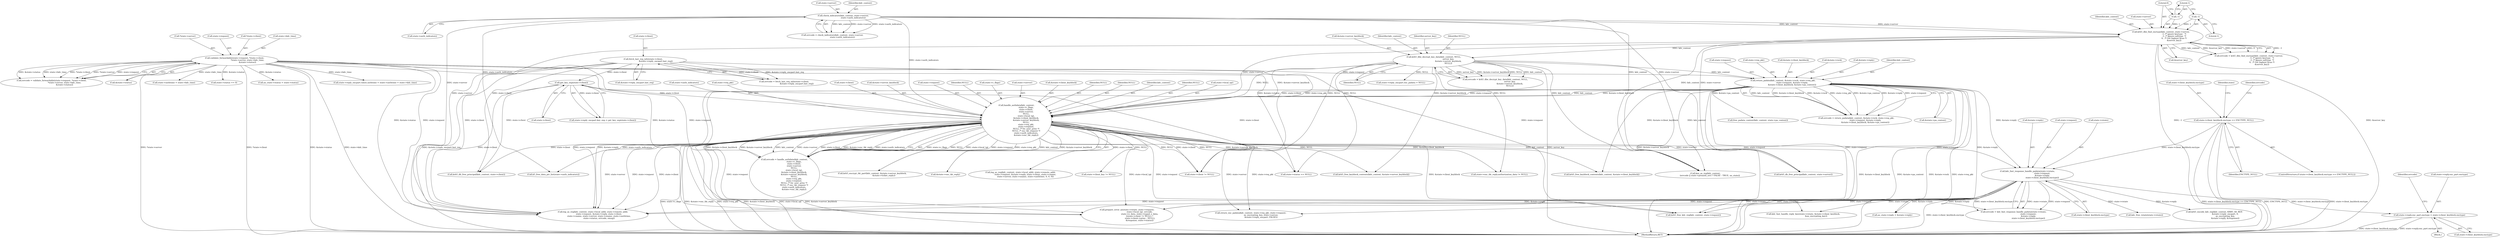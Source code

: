digraph "0_krb5_ffb35baac6981f9e8914f8f3bffd37f284b85970@pointer" {
"1000599" [label="(Call,state->reply.enc_part.enctype = state->client_keyblock.enctype)"];
"1000574" [label="(Call,kdc_fast_response_handle_padata(state->rstate,\n                                              state->request,\n                                              &state->reply,\n                                              state->client_keyblock.enctype))"];
"1000466" [label="(Call,handle_authdata(kdc_context,\n                              state->c_flags,\n                              state->client,\n                              state->server,\n                              NULL,\n                              state->local_tgt,\n                              &state->client_keyblock,\n                              &state->server_keyblock,\n                              NULL,\n                              state->req_pkt,\n                              state->request,\n                              NULL, /* for_user_princ */\n                              NULL, /* enc_tkt_request */\n                              state->auth_indicators,\n                              &state->enc_tkt_reply))"];
"1000413" [label="(Call,return_padata(kdc_context, &state->rock, state->req_pkt,\n                            state->request, &state->reply,\n                            &state->client_keyblock, &state->pa_context))"];
"1000250" [label="(Call,krb5_dbe_decrypt_key_data(kdc_context, NULL,\n                                             server_key,\n                                             &state->server_keyblock,\n                                             NULL))"];
"1000228" [label="(Call,krb5_dbe_find_enctype(kdc_context, state->server,\n                                         -1, /* ignore keytype   */\n                                         -1, /* Ignore salttype  */\n                                         0,  /* Get highest kvno */\n                                         &server_key))"];
"1000198" [label="(Call,check_indicators(kdc_context, state->server,\n                               state->auth_indicators))"];
"1000233" [label="(Call,-1)"];
"1000235" [label="(Call,-1)"];
"1000172" [label="(Call,validate_forwardable(state->request, *state->client,\n                                        *state->server, state->kdc_time,\n                                        &state->status))"];
"1000341" [label="(Call,get_key_exp(state->client))"];
"1000307" [label="(Call,fetch_last_req_info(state->client,\n                                       &state->reply_encpart.last_req))"];
"1000447" [label="(Call,state->client_keyblock.enctype == ENCTYPE_NULL)"];
"1000501" [label="(Call,&state->enc_tkt_reply)"];
"1000422" [label="(Call,state->request)"];
"1000478" [label="(Call,state->local_tgt)"];
"1001147" [label="(Call,krb5_free_kdc_req(kdc_context, state->request))"];
"1000378" [label="(Call,state->reply_encpart.times.authtime = state->authtime = state->kdc_time)"];
"1000250" [label="(Call,krb5_dbe_decrypt_key_data(kdc_context, NULL,\n                                             server_key,\n                                             &state->server_keyblock,\n                                             NULL))"];
"1000448" [label="(Call,state->client_keyblock.enctype)"];
"1000498" [label="(Call,state->auth_indicators)"];
"1000199" [label="(Identifier,kdc_context)"];
"1000176" [label="(Call,*state->client)"];
"1000490" [label="(Call,state->req_pkt)"];
"1001152" [label="(Call,k5_free_data_ptr_list(state->auth_indicators))"];
"1000830" [label="(Call,free_padata_context(kdc_context, state->pa_context))"];
"1000229" [label="(Identifier,kdc_context)"];
"1000750" [label="(Call,log_as_req(kdc_context, state->local_addr, state->remote_addr,\n               state->request, &state->reply, state->client, state->cname,\n               state->server, state->sname, state->authtime, 0, 0, 0))"];
"1000254" [label="(Call,&state->server_keyblock)"];
"1000196" [label="(Call,errcode = check_indicators(kdc_context, state->server,\n                               state->auth_indicators))"];
"1000471" [label="(Call,state->client)"];
"1000230" [label="(Call,state->server)"];
"1000419" [label="(Call,state->req_pkt)"];
"1000614" [label="(Call,kdc_fast_handle_reply_key(state->rstate, &state->client_keyblock,\n                                        &as_encrypting_key))"];
"1000677" [label="(Call,krb5_encode_kdc_rep(kdc_context, KRB5_AS_REP,\n                                  &state->reply_encpart, 0,\n                                  as_encrypting_key,\n                                  &state->reply, &response))"];
"1000172" [label="(Call,validate_forwardable(state->request, *state->client,\n                                        *state->server, state->kdc_time,\n                                        &state->status))"];
"1000485" [label="(Call,&state->server_keyblock)"];
"1000817" [label="(Call,kau_as_req(kdc_context,\n              (errcode || state->preauth_err) ? FALSE : TRUE, au_state))"];
"1000228" [label="(Call,krb5_dbe_find_enctype(kdc_context, state->server,\n                                         -1, /* ignore keytype   */\n                                         -1, /* Ignore salttype  */\n                                         0,  /* Get highest kvno */\n                                         &server_key))"];
"1000493" [label="(Call,state->request)"];
"1000613" [label="(Identifier,errcode)"];
"1000497" [label="(Identifier,NULL)"];
"1000693" [label="(Call,state->client_key != NULL)"];
"1001007" [label="(Call,krb5_free_keyblock_contents(kdc_context, &state->client_keyblock))"];
"1000599" [label="(Call,state->reply.enc_part.enctype = state->client_keyblock.enctype)"];
"1000635" [label="(Call,return_enc_padata(kdc_context, state->req_pkt, state->request,\n                                as_encrypting_key, state->server,\n                                &state->reply_encpart, FALSE))"];
"1000203" [label="(Call,state->auth_indicators)"];
"1000170" [label="(Call,errcode = validate_forwardable(state->request, *state->client,\n                                        *state->server, state->kdc_time,\n                                        &state->status))"];
"1000236" [label="(Literal,1)"];
"1001166" [label="(MethodReturn,RET)"];
"1000944" [label="(Call,state->client != NULL)"];
"1000574" [label="(Call,kdc_fast_response_handle_padata(state->rstate,\n                                              state->request,\n                                              &state->reply,\n                                              state->client_keyblock.enctype))"];
"1000464" [label="(Call,errcode = handle_authdata(kdc_context,\n                              state->c_flags,\n                              state->client,\n                              state->server,\n                              NULL,\n                              state->local_tgt,\n                              &state->client_keyblock,\n                              &state->server_keyblock,\n                              NULL,\n                              state->req_pkt,\n                              state->request,\n                              NULL, /* for_user_princ */\n                              NULL, /* enc_tkt_request */\n                              state->auth_indicators,\n                              &state->enc_tkt_reply))"];
"1000468" [label="(Call,state->c_flags)"];
"1000971" [label="(Call,state->enc_tkt_reply.authorization_data != NULL)"];
"1000572" [label="(Call,errcode = kdc_fast_response_handle_padata(state->rstate,\n                                              state->request,\n                                              &state->reply,\n                                              state->client_keyblock.enctype))"];
"1000184" [label="(Call,state->kdc_time)"];
"1000411" [label="(Call,errcode = return_padata(kdc_context, &state->rock, state->req_pkt,\n                            state->request, &state->reply,\n                            &state->client_keyblock, &state->pa_context))"];
"1000307" [label="(Call,fetch_last_req_info(state->client,\n                                       &state->reply_encpart.last_req))"];
"1000233" [label="(Call,-1)"];
"1000575" [label="(Call,state->rstate)"];
"1000235" [label="(Call,-1)"];
"1000237" [label="(Literal,0)"];
"1000474" [label="(Call,state->server)"];
"1000342" [label="(Call,state->client)"];
"1000117" [label="(Block,)"];
"1000251" [label="(Identifier,kdc_context)"];
"1000792" [label="(Call,state->status == NULL)"];
"1000457" [label="(Identifier,state)"];
"1000311" [label="(Call,&state->reply_encpart.last_req)"];
"1000187" [label="(Call,&state->status)"];
"1000852" [label="(Call,log_as_req(kdc_context, state->local_addr, state->remote_addr,\n                   state->request, &state->reply, state->client,\n                   state->cname, state->server, state->sname, state->authtime,\n                   state->status, errcode, emsg))"];
"1000413" [label="(Call,return_padata(kdc_context, &state->rock, state->req_pkt,\n                            state->request, &state->reply,\n                            &state->client_keyblock, &state->pa_context))"];
"1000481" [label="(Call,&state->client_keyblock)"];
"1000496" [label="(Identifier,NULL)"];
"1000200" [label="(Call,state->server)"];
"1000926" [label="(Call,prepare_error_as(state->rstate, state->request,\n                                       state->local_tgt, errcode,\n                                       state->e_data, state->typed_e_data,\n                                       ((state->client != NULL) ?\n                                        state->client->princ : NULL),\n                                       &response, state->status))"];
"1000585" [label="(Call,state->client_keyblock.enctype)"];
"1000600" [label="(Call,state->reply.enc_part.enctype)"];
"1000466" [label="(Call,handle_authdata(kdc_context,\n                              state->c_flags,\n                              state->client,\n                              state->server,\n                              NULL,\n                              state->local_tgt,\n                              &state->client_keyblock,\n                              &state->server_keyblock,\n                              NULL,\n                              state->req_pkt,\n                              state->request,\n                              NULL, /* for_user_princ */\n                              NULL, /* enc_tkt_request */\n                              state->auth_indicators,\n                              &state->enc_tkt_reply))"];
"1000477" [label="(Identifier,NULL)"];
"1000429" [label="(Call,&state->client_keyblock)"];
"1000467" [label="(Identifier,kdc_context)"];
"1000581" [label="(Call,&state->reply)"];
"1000180" [label="(Call,*state->server)"];
"1000453" [label="(Identifier,ENCTYPE_NULL)"];
"1000253" [label="(Identifier,server_key)"];
"1000446" [label="(ControlStructure,if (state->client_keyblock.enctype == ENCTYPE_NULL))"];
"1000578" [label="(Call,state->request)"];
"1000234" [label="(Literal,1)"];
"1000248" [label="(Call,errcode = krb5_dbe_decrypt_key_data(kdc_context, NULL,\n                                             server_key,\n                                             &state->server_keyblock,\n                                             NULL))"];
"1001066" [label="(Call,krb5_db_free_principal(kdc_context, state->server))"];
"1000198" [label="(Call,check_indicators(kdc_context, state->server,\n                               state->auth_indicators))"];
"1000809" [label="(Call,au_state->reply = &state->reply)"];
"1000607" [label="(Call,state->client_keyblock.enctype)"];
"1000386" [label="(Call,state->authtime = state->kdc_time)"];
"1000433" [label="(Call,&state->pa_context)"];
"1000894" [label="(Call,state->status == 0)"];
"1000415" [label="(Call,&state->rock)"];
"1001061" [label="(Call,krb5_db_free_principal(kdc_context, state->client))"];
"1000425" [label="(Call,&state->reply)"];
"1000465" [label="(Identifier,errcode)"];
"1000447" [label="(Call,state->client_keyblock.enctype == ENCTYPE_NULL)"];
"1000489" [label="(Identifier,NULL)"];
"1000802" [label="(Call,au_state->status = state->status)"];
"1000258" [label="(Identifier,NULL)"];
"1000305" [label="(Call,errcode = fetch_last_req_info(state->client,\n                                       &state->reply_encpart.last_req))"];
"1000404" [label="(Call,state->reply_encpart.enc_padata = NULL)"];
"1000341" [label="(Call,get_key_exp(state->client))"];
"1000173" [label="(Call,state->request)"];
"1000238" [label="(Call,&server_key)"];
"1001143" [label="(Call,kdc_free_rstate(state->rstate))"];
"1000308" [label="(Call,state->client)"];
"1000335" [label="(Call,state->reply_encpart.key_exp = get_key_exp(state->client))"];
"1000414" [label="(Identifier,kdc_context)"];
"1000252" [label="(Identifier,NULL)"];
"1000993" [label="(Call,krb5_free_keyblock_contents(kdc_context, &state->server_keyblock))"];
"1000521" [label="(Call,krb5_encrypt_tkt_part(kdc_context, &state->server_keyblock,\n                                    &state->ticket_reply))"];
"1000226" [label="(Call,errcode = krb5_dbe_find_enctype(kdc_context, state->server,\n                                         -1, /* ignore keytype   */\n                                         -1, /* Ignore salttype  */\n                                         0,  /* Get highest kvno */\n                                         &server_key))"];
"1000599" -> "1000117"  [label="AST: "];
"1000599" -> "1000607"  [label="CFG: "];
"1000600" -> "1000599"  [label="AST: "];
"1000607" -> "1000599"  [label="AST: "];
"1000613" -> "1000599"  [label="CFG: "];
"1000599" -> "1001166"  [label="DDG: state->client_keyblock.enctype"];
"1000599" -> "1001166"  [label="DDG: state->reply.enc_part.enctype"];
"1000574" -> "1000599"  [label="DDG: state->client_keyblock.enctype"];
"1000574" -> "1000572"  [label="AST: "];
"1000574" -> "1000585"  [label="CFG: "];
"1000575" -> "1000574"  [label="AST: "];
"1000578" -> "1000574"  [label="AST: "];
"1000581" -> "1000574"  [label="AST: "];
"1000585" -> "1000574"  [label="AST: "];
"1000572" -> "1000574"  [label="CFG: "];
"1000574" -> "1001166"  [label="DDG: state->client_keyblock.enctype"];
"1000574" -> "1000572"  [label="DDG: state->rstate"];
"1000574" -> "1000572"  [label="DDG: state->request"];
"1000574" -> "1000572"  [label="DDG: &state->reply"];
"1000574" -> "1000572"  [label="DDG: state->client_keyblock.enctype"];
"1000466" -> "1000574"  [label="DDG: state->request"];
"1000413" -> "1000574"  [label="DDG: &state->reply"];
"1000447" -> "1000574"  [label="DDG: state->client_keyblock.enctype"];
"1000574" -> "1000614"  [label="DDG: state->rstate"];
"1000574" -> "1000635"  [label="DDG: state->request"];
"1000574" -> "1000677"  [label="DDG: &state->reply"];
"1000574" -> "1000809"  [label="DDG: &state->reply"];
"1000574" -> "1000852"  [label="DDG: state->request"];
"1000574" -> "1000852"  [label="DDG: &state->reply"];
"1000574" -> "1000926"  [label="DDG: state->rstate"];
"1000574" -> "1000926"  [label="DDG: state->request"];
"1000574" -> "1001143"  [label="DDG: state->rstate"];
"1000574" -> "1001147"  [label="DDG: state->request"];
"1000466" -> "1000464"  [label="AST: "];
"1000466" -> "1000501"  [label="CFG: "];
"1000467" -> "1000466"  [label="AST: "];
"1000468" -> "1000466"  [label="AST: "];
"1000471" -> "1000466"  [label="AST: "];
"1000474" -> "1000466"  [label="AST: "];
"1000477" -> "1000466"  [label="AST: "];
"1000478" -> "1000466"  [label="AST: "];
"1000481" -> "1000466"  [label="AST: "];
"1000485" -> "1000466"  [label="AST: "];
"1000489" -> "1000466"  [label="AST: "];
"1000490" -> "1000466"  [label="AST: "];
"1000493" -> "1000466"  [label="AST: "];
"1000496" -> "1000466"  [label="AST: "];
"1000497" -> "1000466"  [label="AST: "];
"1000498" -> "1000466"  [label="AST: "];
"1000501" -> "1000466"  [label="AST: "];
"1000464" -> "1000466"  [label="CFG: "];
"1000466" -> "1001166"  [label="DDG: state->c_flags"];
"1000466" -> "1001166"  [label="DDG: &state->enc_tkt_reply"];
"1000466" -> "1001166"  [label="DDG: state->req_pkt"];
"1000466" -> "1001166"  [label="DDG: &state->client_keyblock"];
"1000466" -> "1001166"  [label="DDG: state->local_tgt"];
"1000466" -> "1001166"  [label="DDG: &state->server_keyblock"];
"1000466" -> "1000464"  [label="DDG: state->c_flags"];
"1000466" -> "1000464"  [label="DDG: NULL"];
"1000466" -> "1000464"  [label="DDG: state->local_tgt"];
"1000466" -> "1000464"  [label="DDG: state->request"];
"1000466" -> "1000464"  [label="DDG: state->req_pkt"];
"1000466" -> "1000464"  [label="DDG: &state->client_keyblock"];
"1000466" -> "1000464"  [label="DDG: &state->server_keyblock"];
"1000466" -> "1000464"  [label="DDG: kdc_context"];
"1000466" -> "1000464"  [label="DDG: state->server"];
"1000466" -> "1000464"  [label="DDG: state->client"];
"1000466" -> "1000464"  [label="DDG: &state->enc_tkt_reply"];
"1000466" -> "1000464"  [label="DDG: state->auth_indicators"];
"1000413" -> "1000466"  [label="DDG: kdc_context"];
"1000413" -> "1000466"  [label="DDG: &state->client_keyblock"];
"1000413" -> "1000466"  [label="DDG: state->req_pkt"];
"1000413" -> "1000466"  [label="DDG: state->request"];
"1000341" -> "1000466"  [label="DDG: state->client"];
"1000228" -> "1000466"  [label="DDG: state->server"];
"1000250" -> "1000466"  [label="DDG: NULL"];
"1000250" -> "1000466"  [label="DDG: &state->server_keyblock"];
"1000198" -> "1000466"  [label="DDG: state->auth_indicators"];
"1000466" -> "1000521"  [label="DDG: kdc_context"];
"1000466" -> "1000521"  [label="DDG: &state->server_keyblock"];
"1000466" -> "1000614"  [label="DDG: &state->client_keyblock"];
"1000466" -> "1000635"  [label="DDG: state->req_pkt"];
"1000466" -> "1000635"  [label="DDG: state->server"];
"1000466" -> "1000693"  [label="DDG: NULL"];
"1000466" -> "1000750"  [label="DDG: state->client"];
"1000466" -> "1000792"  [label="DDG: NULL"];
"1000466" -> "1000817"  [label="DDG: kdc_context"];
"1000466" -> "1000852"  [label="DDG: state->request"];
"1000466" -> "1000852"  [label="DDG: state->client"];
"1000466" -> "1000852"  [label="DDG: state->server"];
"1000466" -> "1000926"  [label="DDG: state->request"];
"1000466" -> "1000926"  [label="DDG: state->local_tgt"];
"1000466" -> "1000944"  [label="DDG: state->client"];
"1000466" -> "1000944"  [label="DDG: NULL"];
"1000466" -> "1000971"  [label="DDG: NULL"];
"1000466" -> "1000993"  [label="DDG: &state->server_keyblock"];
"1000466" -> "1001007"  [label="DDG: &state->client_keyblock"];
"1000466" -> "1001061"  [label="DDG: state->client"];
"1000466" -> "1001066"  [label="DDG: state->server"];
"1000466" -> "1001147"  [label="DDG: state->request"];
"1000466" -> "1001152"  [label="DDG: state->auth_indicators"];
"1000413" -> "1000411"  [label="AST: "];
"1000413" -> "1000433"  [label="CFG: "];
"1000414" -> "1000413"  [label="AST: "];
"1000415" -> "1000413"  [label="AST: "];
"1000419" -> "1000413"  [label="AST: "];
"1000422" -> "1000413"  [label="AST: "];
"1000425" -> "1000413"  [label="AST: "];
"1000429" -> "1000413"  [label="AST: "];
"1000433" -> "1000413"  [label="AST: "];
"1000411" -> "1000413"  [label="CFG: "];
"1000413" -> "1001166"  [label="DDG: &state->pa_context"];
"1000413" -> "1001166"  [label="DDG: &state->rock"];
"1000413" -> "1001166"  [label="DDG: state->req_pkt"];
"1000413" -> "1001166"  [label="DDG: &state->client_keyblock"];
"1000413" -> "1000411"  [label="DDG: kdc_context"];
"1000413" -> "1000411"  [label="DDG: &state->client_keyblock"];
"1000413" -> "1000411"  [label="DDG: &state->rock"];
"1000413" -> "1000411"  [label="DDG: state->req_pkt"];
"1000413" -> "1000411"  [label="DDG: &state->pa_context"];
"1000413" -> "1000411"  [label="DDG: &state->reply"];
"1000413" -> "1000411"  [label="DDG: state->request"];
"1000250" -> "1000413"  [label="DDG: kdc_context"];
"1000172" -> "1000413"  [label="DDG: state->request"];
"1000413" -> "1000809"  [label="DDG: &state->reply"];
"1000413" -> "1000817"  [label="DDG: kdc_context"];
"1000413" -> "1000830"  [label="DDG: &state->pa_context"];
"1000413" -> "1000852"  [label="DDG: state->request"];
"1000413" -> "1000852"  [label="DDG: &state->reply"];
"1000413" -> "1000926"  [label="DDG: state->request"];
"1000413" -> "1001007"  [label="DDG: &state->client_keyblock"];
"1000413" -> "1001147"  [label="DDG: state->request"];
"1000250" -> "1000248"  [label="AST: "];
"1000250" -> "1000258"  [label="CFG: "];
"1000251" -> "1000250"  [label="AST: "];
"1000252" -> "1000250"  [label="AST: "];
"1000253" -> "1000250"  [label="AST: "];
"1000254" -> "1000250"  [label="AST: "];
"1000258" -> "1000250"  [label="AST: "];
"1000248" -> "1000250"  [label="CFG: "];
"1000250" -> "1001166"  [label="DDG: server_key"];
"1000250" -> "1001166"  [label="DDG: &state->server_keyblock"];
"1000250" -> "1000248"  [label="DDG: server_key"];
"1000250" -> "1000248"  [label="DDG: &state->server_keyblock"];
"1000250" -> "1000248"  [label="DDG: NULL"];
"1000250" -> "1000248"  [label="DDG: kdc_context"];
"1000228" -> "1000250"  [label="DDG: kdc_context"];
"1000250" -> "1000404"  [label="DDG: NULL"];
"1000250" -> "1000792"  [label="DDG: NULL"];
"1000250" -> "1000817"  [label="DDG: kdc_context"];
"1000250" -> "1000944"  [label="DDG: NULL"];
"1000250" -> "1000971"  [label="DDG: NULL"];
"1000250" -> "1000993"  [label="DDG: &state->server_keyblock"];
"1000228" -> "1000226"  [label="AST: "];
"1000228" -> "1000238"  [label="CFG: "];
"1000229" -> "1000228"  [label="AST: "];
"1000230" -> "1000228"  [label="AST: "];
"1000233" -> "1000228"  [label="AST: "];
"1000235" -> "1000228"  [label="AST: "];
"1000237" -> "1000228"  [label="AST: "];
"1000238" -> "1000228"  [label="AST: "];
"1000226" -> "1000228"  [label="CFG: "];
"1000228" -> "1001166"  [label="DDG: -1"];
"1000228" -> "1001166"  [label="DDG: &server_key"];
"1000228" -> "1000226"  [label="DDG: -1"];
"1000228" -> "1000226"  [label="DDG: kdc_context"];
"1000228" -> "1000226"  [label="DDG: &server_key"];
"1000228" -> "1000226"  [label="DDG: state->server"];
"1000228" -> "1000226"  [label="DDG: 0"];
"1000198" -> "1000228"  [label="DDG: kdc_context"];
"1000198" -> "1000228"  [label="DDG: state->server"];
"1000233" -> "1000228"  [label="DDG: 1"];
"1000235" -> "1000228"  [label="DDG: 1"];
"1000228" -> "1000817"  [label="DDG: kdc_context"];
"1000228" -> "1000852"  [label="DDG: state->server"];
"1000228" -> "1001066"  [label="DDG: state->server"];
"1000198" -> "1000196"  [label="AST: "];
"1000198" -> "1000203"  [label="CFG: "];
"1000199" -> "1000198"  [label="AST: "];
"1000200" -> "1000198"  [label="AST: "];
"1000203" -> "1000198"  [label="AST: "];
"1000196" -> "1000198"  [label="CFG: "];
"1000198" -> "1000196"  [label="DDG: kdc_context"];
"1000198" -> "1000196"  [label="DDG: state->server"];
"1000198" -> "1000196"  [label="DDG: state->auth_indicators"];
"1000198" -> "1000817"  [label="DDG: kdc_context"];
"1000198" -> "1000852"  [label="DDG: state->server"];
"1000198" -> "1001066"  [label="DDG: state->server"];
"1000198" -> "1001152"  [label="DDG: state->auth_indicators"];
"1000233" -> "1000234"  [label="CFG: "];
"1000234" -> "1000233"  [label="AST: "];
"1000236" -> "1000233"  [label="CFG: "];
"1000235" -> "1000236"  [label="CFG: "];
"1000236" -> "1000235"  [label="AST: "];
"1000237" -> "1000235"  [label="CFG: "];
"1000172" -> "1000170"  [label="AST: "];
"1000172" -> "1000187"  [label="CFG: "];
"1000173" -> "1000172"  [label="AST: "];
"1000176" -> "1000172"  [label="AST: "];
"1000180" -> "1000172"  [label="AST: "];
"1000184" -> "1000172"  [label="AST: "];
"1000187" -> "1000172"  [label="AST: "];
"1000170" -> "1000172"  [label="CFG: "];
"1000172" -> "1001166"  [label="DDG: &state->status"];
"1000172" -> "1001166"  [label="DDG: state->kdc_time"];
"1000172" -> "1001166"  [label="DDG: *state->server"];
"1000172" -> "1001166"  [label="DDG: *state->client"];
"1000172" -> "1000170"  [label="DDG: &state->status"];
"1000172" -> "1000170"  [label="DDG: state->kdc_time"];
"1000172" -> "1000170"  [label="DDG: *state->client"];
"1000172" -> "1000170"  [label="DDG: *state->server"];
"1000172" -> "1000170"  [label="DDG: state->request"];
"1000172" -> "1000378"  [label="DDG: state->kdc_time"];
"1000172" -> "1000386"  [label="DDG: state->kdc_time"];
"1000172" -> "1000792"  [label="DDG: &state->status"];
"1000172" -> "1000802"  [label="DDG: &state->status"];
"1000172" -> "1000852"  [label="DDG: state->request"];
"1000172" -> "1000852"  [label="DDG: &state->status"];
"1000172" -> "1000894"  [label="DDG: &state->status"];
"1000172" -> "1000926"  [label="DDG: state->request"];
"1000172" -> "1000926"  [label="DDG: &state->status"];
"1000172" -> "1001147"  [label="DDG: state->request"];
"1000341" -> "1000335"  [label="AST: "];
"1000341" -> "1000342"  [label="CFG: "];
"1000342" -> "1000341"  [label="AST: "];
"1000335" -> "1000341"  [label="CFG: "];
"1000341" -> "1000335"  [label="DDG: state->client"];
"1000307" -> "1000341"  [label="DDG: state->client"];
"1000341" -> "1000852"  [label="DDG: state->client"];
"1000341" -> "1000944"  [label="DDG: state->client"];
"1000341" -> "1001061"  [label="DDG: state->client"];
"1000307" -> "1000305"  [label="AST: "];
"1000307" -> "1000311"  [label="CFG: "];
"1000308" -> "1000307"  [label="AST: "];
"1000311" -> "1000307"  [label="AST: "];
"1000305" -> "1000307"  [label="CFG: "];
"1000307" -> "1001166"  [label="DDG: &state->reply_encpart.last_req"];
"1000307" -> "1000305"  [label="DDG: state->client"];
"1000307" -> "1000305"  [label="DDG: &state->reply_encpart.last_req"];
"1000307" -> "1000852"  [label="DDG: state->client"];
"1000307" -> "1000944"  [label="DDG: state->client"];
"1000307" -> "1001061"  [label="DDG: state->client"];
"1000447" -> "1000446"  [label="AST: "];
"1000447" -> "1000453"  [label="CFG: "];
"1000448" -> "1000447"  [label="AST: "];
"1000453" -> "1000447"  [label="AST: "];
"1000457" -> "1000447"  [label="CFG: "];
"1000465" -> "1000447"  [label="CFG: "];
"1000447" -> "1001166"  [label="DDG: state->client_keyblock.enctype == ENCTYPE_NULL"];
"1000447" -> "1001166"  [label="DDG: ENCTYPE_NULL"];
"1000447" -> "1001166"  [label="DDG: state->client_keyblock.enctype"];
}
